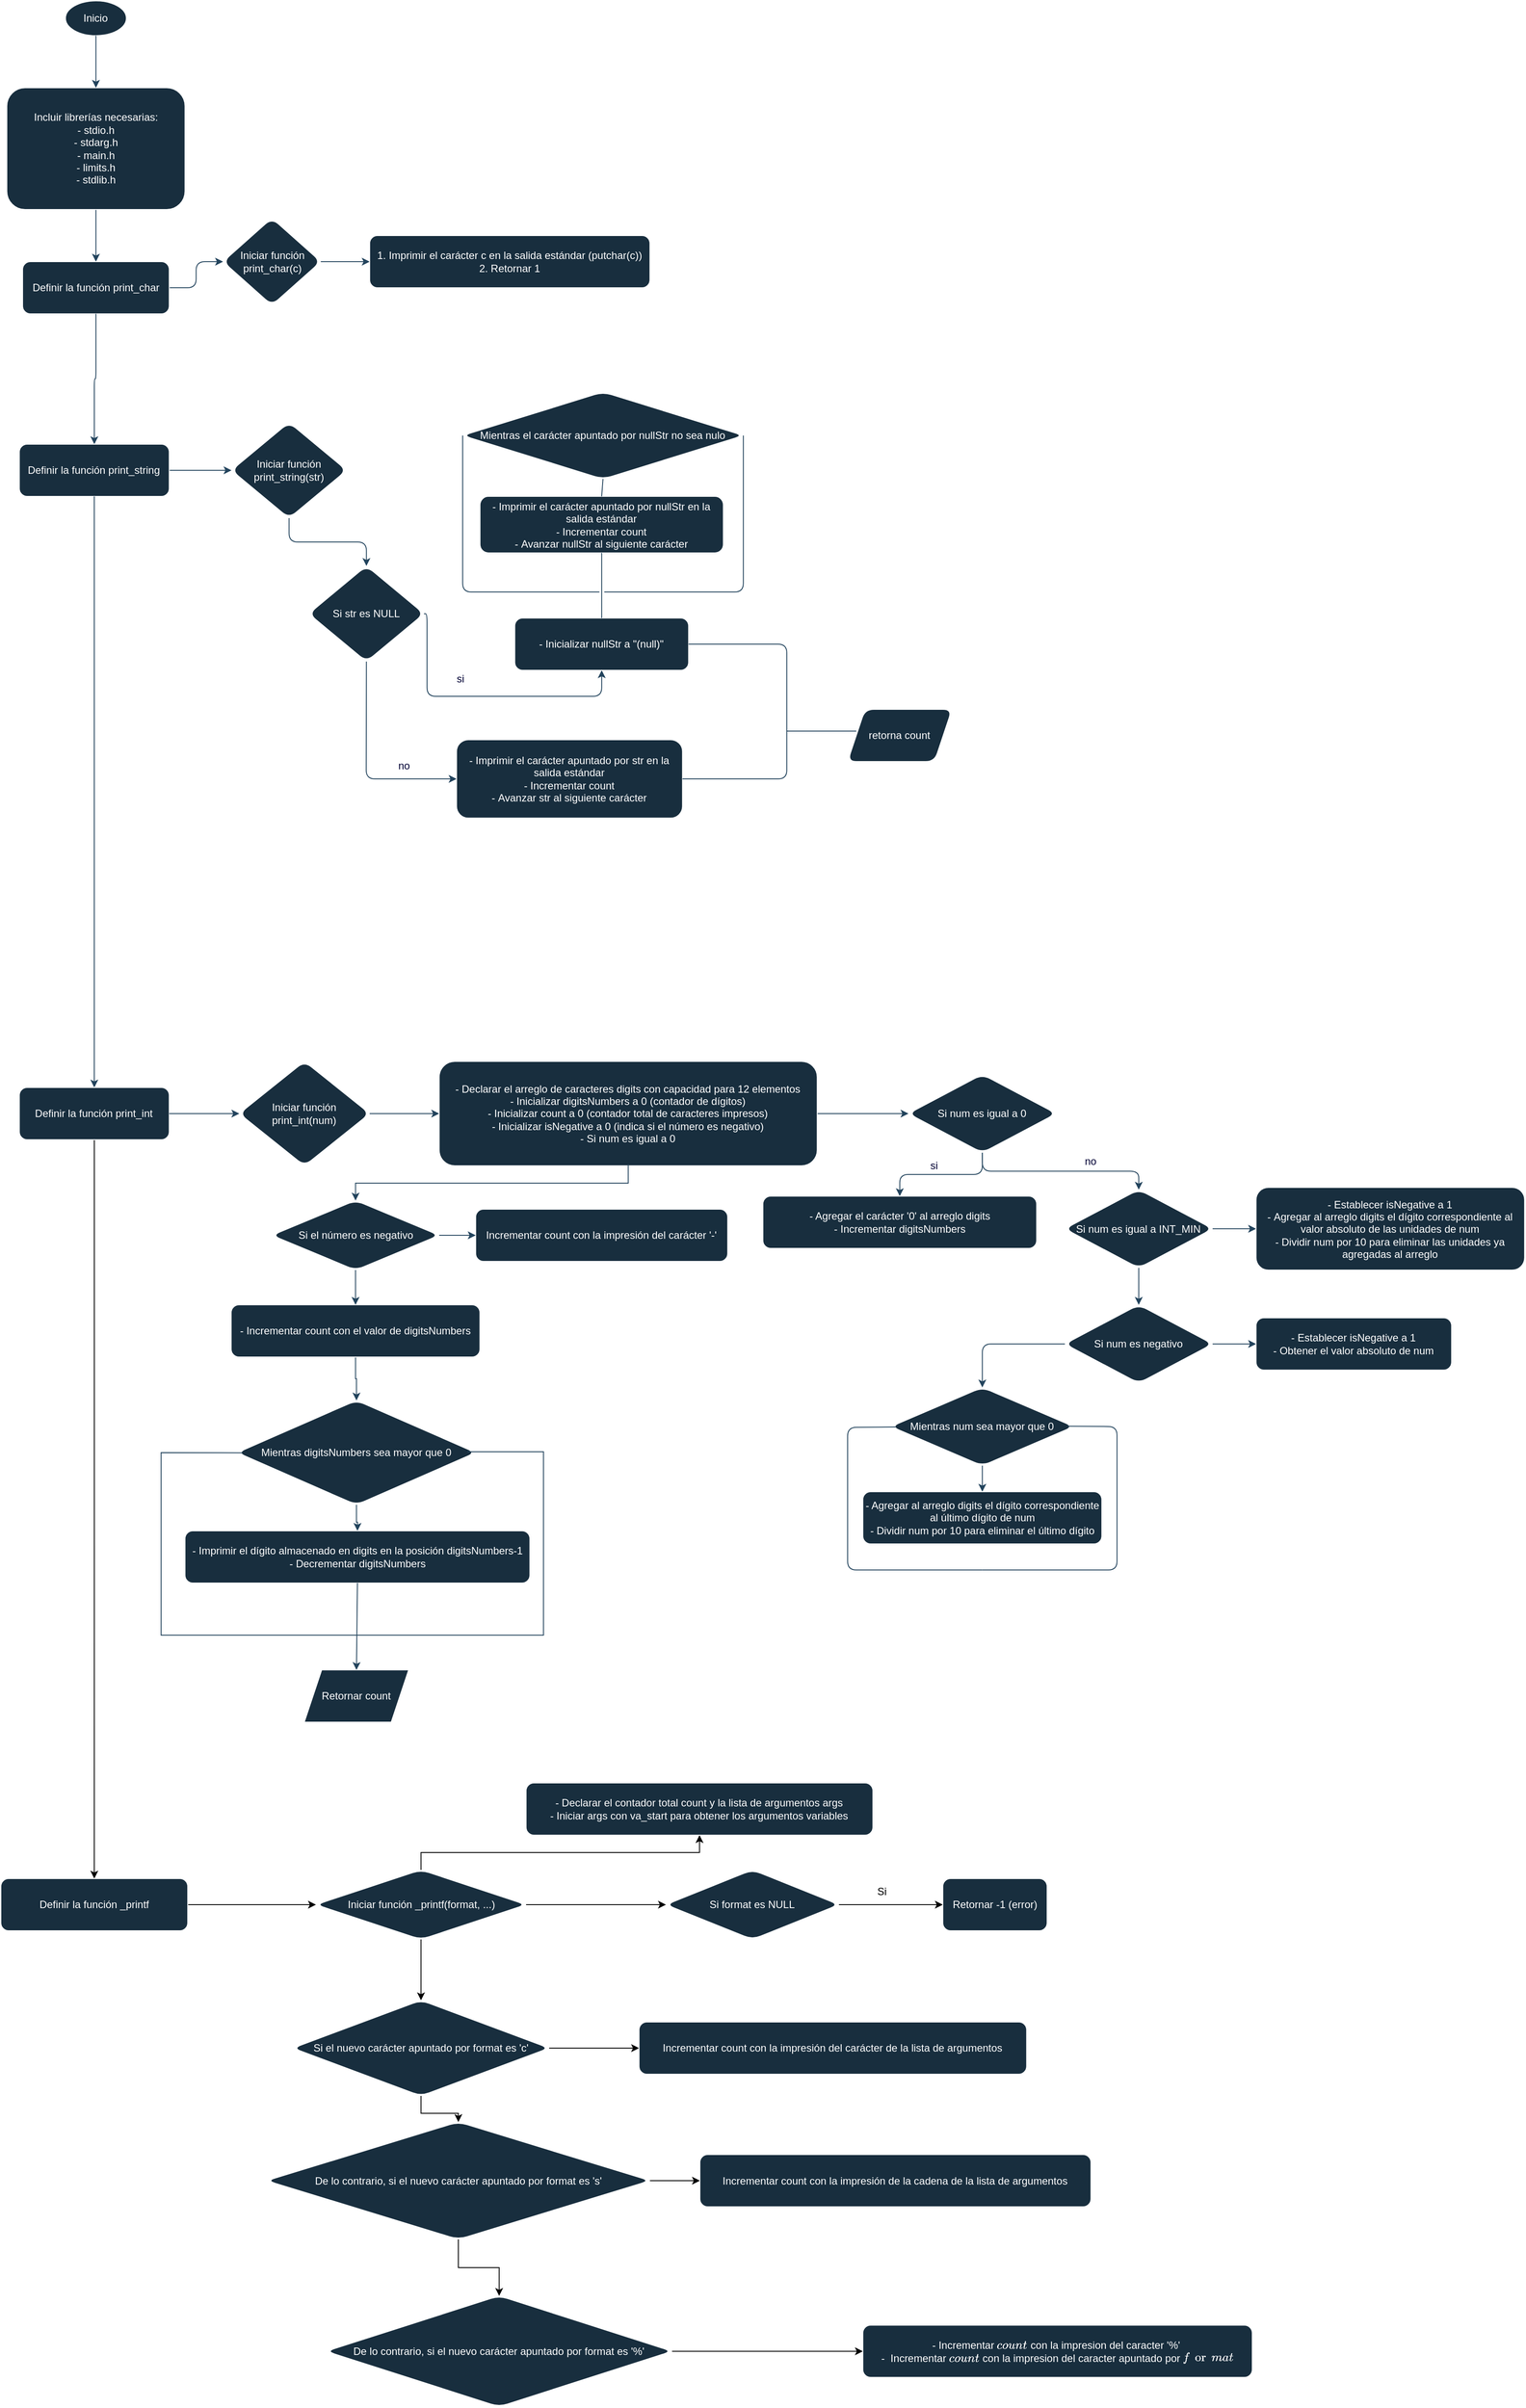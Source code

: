 <mxfile version="21.6.6" type="github">
  <diagram id="C5RBs43oDa-KdzZeNtuy" name="Page-1">
    <mxGraphModel dx="1153" dy="438" grid="1" gridSize="10" guides="1" tooltips="1" connect="1" arrows="1" fold="1" page="1" pageScale="1" pageWidth="827" pageHeight="1169" math="0" shadow="0">
      <root>
        <mxCell id="WIyWlLk6GJQsqaUBKTNV-0" />
        <mxCell id="WIyWlLk6GJQsqaUBKTNV-1" parent="WIyWlLk6GJQsqaUBKTNV-0" />
        <mxCell id="WumvJ4lYRt79ldeFu9Rn-1" value="Inicio" style="ellipse;whiteSpace=wrap;html=1;labelBackgroundColor=none;fillColor=#182E3E;strokeColor=#FFFFFF;fontColor=#FFFFFF;rounded=1;" parent="WIyWlLk6GJQsqaUBKTNV-1" vertex="1">
          <mxGeometry x="524.38" y="320" width="70" height="40" as="geometry" />
        </mxCell>
        <mxCell id="WumvJ4lYRt79ldeFu9Rn-15" value="" style="edgeStyle=orthogonalEdgeStyle;rounded=1;orthogonalLoop=1;jettySize=auto;html=1;labelBackgroundColor=none;strokeColor=#23445D;fontColor=default;" parent="WIyWlLk6GJQsqaUBKTNV-1" source="WumvJ4lYRt79ldeFu9Rn-2" target="WumvJ4lYRt79ldeFu9Rn-13" edge="1">
          <mxGeometry relative="1" as="geometry" />
        </mxCell>
        <mxCell id="WumvJ4lYRt79ldeFu9Rn-2" value="Incluir librerías necesarias:&lt;br&gt;- stdio.h&lt;br&gt;-&amp;nbsp;stdarg.h&lt;br&gt;-&amp;nbsp;main.h&lt;br&gt;-&amp;nbsp;limits.h&lt;br&gt;-&amp;nbsp;stdlib.h" style="rounded=1;whiteSpace=wrap;html=1;labelBackgroundColor=none;fillColor=#182E3E;strokeColor=#FFFFFF;fontColor=#FFFFFF;" parent="WIyWlLk6GJQsqaUBKTNV-1" vertex="1">
          <mxGeometry x="456.88" y="420" width="205" height="140" as="geometry" />
        </mxCell>
        <mxCell id="WumvJ4lYRt79ldeFu9Rn-3" value="" style="endArrow=classic;html=1;rounded=1;exitX=0.5;exitY=1;exitDx=0;exitDy=0;entryX=0.5;entryY=0;entryDx=0;entryDy=0;labelBackgroundColor=none;strokeColor=#23445D;fontColor=default;" parent="WIyWlLk6GJQsqaUBKTNV-1" source="WumvJ4lYRt79ldeFu9Rn-1" target="WumvJ4lYRt79ldeFu9Rn-2" edge="1">
          <mxGeometry width="50" height="50" relative="1" as="geometry">
            <mxPoint x="684.38" y="420" as="sourcePoint" />
            <mxPoint x="654.38" y="460" as="targetPoint" />
            <Array as="points" />
          </mxGeometry>
        </mxCell>
        <mxCell id="WumvJ4lYRt79ldeFu9Rn-17" value="" style="edgeStyle=orthogonalEdgeStyle;rounded=1;orthogonalLoop=1;jettySize=auto;html=1;labelBackgroundColor=none;strokeColor=#23445D;fontColor=default;" parent="WIyWlLk6GJQsqaUBKTNV-1" source="WumvJ4lYRt79ldeFu9Rn-13" target="WumvJ4lYRt79ldeFu9Rn-16" edge="1">
          <mxGeometry relative="1" as="geometry" />
        </mxCell>
        <mxCell id="WumvJ4lYRt79ldeFu9Rn-13" value="Definir la función print_char" style="whiteSpace=wrap;html=1;labelBackgroundColor=none;fillColor=#182E3E;strokeColor=#FFFFFF;fontColor=#FFFFFF;rounded=1;" parent="WIyWlLk6GJQsqaUBKTNV-1" vertex="1">
          <mxGeometry x="475" y="620" width="168.75" height="60" as="geometry" />
        </mxCell>
        <mxCell id="WumvJ4lYRt79ldeFu9Rn-20" value="" style="edgeStyle=orthogonalEdgeStyle;rounded=1;orthogonalLoop=1;jettySize=auto;html=1;labelBackgroundColor=none;strokeColor=#23445D;fontColor=default;" parent="WIyWlLk6GJQsqaUBKTNV-1" source="WumvJ4lYRt79ldeFu9Rn-16" target="WumvJ4lYRt79ldeFu9Rn-19" edge="1">
          <mxGeometry relative="1" as="geometry" />
        </mxCell>
        <mxCell id="WumvJ4lYRt79ldeFu9Rn-16" value="Iniciar función print_char(c)" style="rhombus;whiteSpace=wrap;html=1;labelBackgroundColor=none;fillColor=#182E3E;strokeColor=#FFFFFF;fontColor=#FFFFFF;rounded=1;" parent="WIyWlLk6GJQsqaUBKTNV-1" vertex="1">
          <mxGeometry x="705.63" y="570" width="112.5" height="100" as="geometry" />
        </mxCell>
        <mxCell id="WumvJ4lYRt79ldeFu9Rn-22" value="" style="edgeStyle=orthogonalEdgeStyle;rounded=1;orthogonalLoop=1;jettySize=auto;html=1;exitX=0.5;exitY=1;exitDx=0;exitDy=0;labelBackgroundColor=none;strokeColor=#23445D;fontColor=default;" parent="WIyWlLk6GJQsqaUBKTNV-1" source="WumvJ4lYRt79ldeFu9Rn-13" target="WumvJ4lYRt79ldeFu9Rn-21" edge="1">
          <mxGeometry relative="1" as="geometry" />
        </mxCell>
        <mxCell id="WumvJ4lYRt79ldeFu9Rn-19" value="1. Imprimir el carácter c en la salida estándar (putchar(c))&lt;br&gt;2. Retornar 1" style="whiteSpace=wrap;html=1;labelBackgroundColor=none;fillColor=#182E3E;strokeColor=#FFFFFF;fontColor=#FFFFFF;rounded=1;" parent="WIyWlLk6GJQsqaUBKTNV-1" vertex="1">
          <mxGeometry x="874.38" y="590" width="322.5" height="60" as="geometry" />
        </mxCell>
        <mxCell id="WumvJ4lYRt79ldeFu9Rn-24" value="" style="edgeStyle=orthogonalEdgeStyle;rounded=1;orthogonalLoop=1;jettySize=auto;html=1;labelBackgroundColor=none;strokeColor=#23445D;fontColor=default;" parent="WIyWlLk6GJQsqaUBKTNV-1" source="WumvJ4lYRt79ldeFu9Rn-21" target="WumvJ4lYRt79ldeFu9Rn-23" edge="1">
          <mxGeometry relative="1" as="geometry" />
        </mxCell>
        <mxCell id="WumvJ4lYRt79ldeFu9Rn-21" value="Definir la función print_string" style="whiteSpace=wrap;html=1;labelBackgroundColor=none;fillColor=#182E3E;strokeColor=#FFFFFF;fontColor=#FFFFFF;rounded=1;" parent="WIyWlLk6GJQsqaUBKTNV-1" vertex="1">
          <mxGeometry x="471.26" y="830" width="172.49" height="60" as="geometry" />
        </mxCell>
        <mxCell id="WumvJ4lYRt79ldeFu9Rn-26" value="" style="edgeStyle=orthogonalEdgeStyle;rounded=1;orthogonalLoop=1;jettySize=auto;html=1;entryX=0.5;entryY=0;entryDx=0;entryDy=0;exitX=0.5;exitY=1;exitDx=0;exitDy=0;labelBackgroundColor=none;strokeColor=#23445D;fontColor=default;" parent="WIyWlLk6GJQsqaUBKTNV-1" source="WumvJ4lYRt79ldeFu9Rn-21" target="WumvJ4lYRt79ldeFu9Rn-52" edge="1">
          <mxGeometry relative="1" as="geometry">
            <mxPoint x="557.505" y="1230" as="targetPoint" />
          </mxGeometry>
        </mxCell>
        <mxCell id="WumvJ4lYRt79ldeFu9Rn-28" value="" style="edgeStyle=orthogonalEdgeStyle;rounded=1;orthogonalLoop=1;jettySize=auto;html=1;labelBackgroundColor=none;strokeColor=#23445D;fontColor=default;" parent="WIyWlLk6GJQsqaUBKTNV-1" source="WumvJ4lYRt79ldeFu9Rn-23" target="WumvJ4lYRt79ldeFu9Rn-27" edge="1">
          <mxGeometry relative="1" as="geometry" />
        </mxCell>
        <mxCell id="WumvJ4lYRt79ldeFu9Rn-23" value="Iniciar función print_string(str)" style="rhombus;whiteSpace=wrap;html=1;labelBackgroundColor=none;fillColor=#182E3E;strokeColor=#FFFFFF;fontColor=#FFFFFF;rounded=1;" parent="WIyWlLk6GJQsqaUBKTNV-1" vertex="1">
          <mxGeometry x="715.38" y="805" width="132.51" height="110" as="geometry" />
        </mxCell>
        <mxCell id="WumvJ4lYRt79ldeFu9Rn-30" value="" style="edgeStyle=orthogonalEdgeStyle;rounded=1;orthogonalLoop=1;jettySize=auto;html=1;labelBackgroundColor=none;strokeColor=#23445D;fontColor=default;" parent="WIyWlLk6GJQsqaUBKTNV-1" source="WumvJ4lYRt79ldeFu9Rn-27" target="WumvJ4lYRt79ldeFu9Rn-29" edge="1">
          <mxGeometry relative="1" as="geometry">
            <Array as="points">
              <mxPoint x="940.38" y="1120" />
              <mxPoint x="1141.38" y="1120" />
            </Array>
          </mxGeometry>
        </mxCell>
        <mxCell id="WumvJ4lYRt79ldeFu9Rn-27" value="Si str es NULL" style="rhombus;whiteSpace=wrap;html=1;labelBackgroundColor=none;fillColor=#182E3E;strokeColor=#FFFFFF;fontColor=#FFFFFF;rounded=1;" parent="WIyWlLk6GJQsqaUBKTNV-1" vertex="1">
          <mxGeometry x="804.38" y="970" width="132.51" height="110" as="geometry" />
        </mxCell>
        <mxCell id="WumvJ4lYRt79ldeFu9Rn-29" value="- Inicializar nullStr a &quot;(null)&quot;&lt;br&gt;" style="whiteSpace=wrap;html=1;labelBackgroundColor=none;fillColor=#182E3E;strokeColor=#FFFFFF;fontColor=#FFFFFF;rounded=1;" parent="WIyWlLk6GJQsqaUBKTNV-1" vertex="1">
          <mxGeometry x="1041.37" y="1030" width="200.01" height="60" as="geometry" />
        </mxCell>
        <mxCell id="WumvJ4lYRt79ldeFu9Rn-32" value="&lt;font color=&quot;#000033&quot;&gt;si&lt;/font&gt;" style="text;html=1;strokeColor=none;fillColor=none;align=center;verticalAlign=middle;whiteSpace=wrap;rounded=1;labelBackgroundColor=none;fontColor=#FFFFFF;" parent="WIyWlLk6GJQsqaUBKTNV-1" vertex="1">
          <mxGeometry x="944.38" y="1090" width="70" height="20" as="geometry" />
        </mxCell>
        <mxCell id="WumvJ4lYRt79ldeFu9Rn-34" value="Mientras el carácter apuntado por nullStr no sea nulo" style="rhombus;whiteSpace=wrap;html=1;labelBackgroundColor=none;fillColor=#182E3E;strokeColor=#FFFFFF;fontColor=#FFFFFF;rounded=1;" parent="WIyWlLk6GJQsqaUBKTNV-1" vertex="1">
          <mxGeometry x="981.38" y="770" width="323" height="100" as="geometry" />
        </mxCell>
        <mxCell id="WumvJ4lYRt79ldeFu9Rn-35" value="-&amp;nbsp;Imprimir el carácter apuntado por nullStr en la salida estándar&lt;br&gt;-&amp;nbsp;Incrementar count&lt;br&gt;-&amp;nbsp;Avanzar nullStr al siguiente carácter" style="rounded=1;whiteSpace=wrap;html=1;labelBackgroundColor=none;fillColor=#182E3E;strokeColor=#FFFFFF;fontColor=#FFFFFF;" parent="WIyWlLk6GJQsqaUBKTNV-1" vertex="1">
          <mxGeometry x="1001.37" y="890" width="280" height="65" as="geometry" />
        </mxCell>
        <mxCell id="WumvJ4lYRt79ldeFu9Rn-36" value="" style="endArrow=none;html=1;rounded=1;entryX=0;entryY=0.5;entryDx=0;entryDy=0;labelBackgroundColor=none;strokeColor=#23445D;fontColor=default;" parent="WIyWlLk6GJQsqaUBKTNV-1" target="WumvJ4lYRt79ldeFu9Rn-34" edge="1">
          <mxGeometry width="50" height="50" relative="1" as="geometry">
            <mxPoint x="1074.38" y="1000" as="sourcePoint" />
            <mxPoint x="1004.38" y="900" as="targetPoint" />
            <Array as="points">
              <mxPoint x="1143.38" y="1000" />
              <mxPoint x="981.38" y="1000" />
              <mxPoint x="981.38" y="900" />
            </Array>
          </mxGeometry>
        </mxCell>
        <mxCell id="WumvJ4lYRt79ldeFu9Rn-38" value="" style="endArrow=none;html=1;rounded=1;entryX=0.5;entryY=1;entryDx=0;entryDy=0;exitX=0.5;exitY=0;exitDx=0;exitDy=0;labelBackgroundColor=none;strokeColor=#23445D;fontColor=default;" parent="WIyWlLk6GJQsqaUBKTNV-1" source="WumvJ4lYRt79ldeFu9Rn-35" target="WumvJ4lYRt79ldeFu9Rn-34" edge="1">
          <mxGeometry width="50" height="50" relative="1" as="geometry">
            <mxPoint x="1034.38" y="990" as="sourcePoint" />
            <mxPoint x="1084.38" y="940" as="targetPoint" />
          </mxGeometry>
        </mxCell>
        <mxCell id="WumvJ4lYRt79ldeFu9Rn-39" value="" style="endArrow=none;html=1;rounded=1;entryX=0.5;entryY=1;entryDx=0;entryDy=0;exitX=0.5;exitY=0;exitDx=0;exitDy=0;labelBackgroundColor=none;strokeColor=#23445D;fontColor=default;" parent="WIyWlLk6GJQsqaUBKTNV-1" source="WumvJ4lYRt79ldeFu9Rn-29" target="WumvJ4lYRt79ldeFu9Rn-35" edge="1">
          <mxGeometry width="50" height="50" relative="1" as="geometry">
            <mxPoint x="854.38" y="1060" as="sourcePoint" />
            <mxPoint x="904.38" y="1010" as="targetPoint" />
          </mxGeometry>
        </mxCell>
        <mxCell id="WumvJ4lYRt79ldeFu9Rn-40" value="" style="endArrow=none;html=1;rounded=1;exitX=1;exitY=0.5;exitDx=0;exitDy=0;labelBackgroundColor=none;strokeColor=#23445D;fontColor=default;" parent="WIyWlLk6GJQsqaUBKTNV-1" source="WumvJ4lYRt79ldeFu9Rn-34" edge="1">
          <mxGeometry width="50" height="50" relative="1" as="geometry">
            <mxPoint x="1294.38" y="820" as="sourcePoint" />
            <mxPoint x="1144.38" y="1000" as="targetPoint" />
            <Array as="points">
              <mxPoint x="1304.38" y="1000" />
            </Array>
          </mxGeometry>
        </mxCell>
        <mxCell id="WumvJ4lYRt79ldeFu9Rn-42" value="" style="endArrow=classic;html=1;rounded=1;exitX=0.5;exitY=1;exitDx=0;exitDy=0;entryX=0;entryY=0.5;entryDx=0;entryDy=0;labelBackgroundColor=none;strokeColor=#23445D;fontColor=default;" parent="WIyWlLk6GJQsqaUBKTNV-1" source="WumvJ4lYRt79ldeFu9Rn-27" target="WumvJ4lYRt79ldeFu9Rn-43" edge="1">
          <mxGeometry width="50" height="50" relative="1" as="geometry">
            <mxPoint x="940.38" y="1280" as="sourcePoint" />
            <mxPoint x="1044.38" y="1290" as="targetPoint" />
            <Array as="points">
              <mxPoint x="870.38" y="1215" />
            </Array>
          </mxGeometry>
        </mxCell>
        <mxCell id="WumvJ4lYRt79ldeFu9Rn-43" value="-&amp;nbsp;Imprimir el carácter apuntado por str en la salida estándar&lt;br&gt;-&amp;nbsp;Incrementar count&lt;br&gt;-&amp;nbsp;Avanzar str al siguiente carácter" style="rounded=1;whiteSpace=wrap;html=1;labelBackgroundColor=none;fillColor=#182E3E;strokeColor=#FFFFFF;fontColor=#FFFFFF;" parent="WIyWlLk6GJQsqaUBKTNV-1" vertex="1">
          <mxGeometry x="974.38" y="1170" width="260" height="90" as="geometry" />
        </mxCell>
        <mxCell id="WumvJ4lYRt79ldeFu9Rn-44" value="&lt;font color=&quot;#000033&quot;&gt;no&lt;/font&gt;" style="text;html=1;strokeColor=none;fillColor=none;align=center;verticalAlign=middle;whiteSpace=wrap;rounded=1;labelBackgroundColor=none;fontColor=#FFFFFF;" parent="WIyWlLk6GJQsqaUBKTNV-1" vertex="1">
          <mxGeometry x="884.38" y="1190" width="60" height="20" as="geometry" />
        </mxCell>
        <mxCell id="WumvJ4lYRt79ldeFu9Rn-46" value="" style="endArrow=none;html=1;rounded=1;exitX=1;exitY=0.5;exitDx=0;exitDy=0;entryX=1;entryY=0.5;entryDx=0;entryDy=0;labelBackgroundColor=none;strokeColor=#23445D;fontColor=default;" parent="WIyWlLk6GJQsqaUBKTNV-1" source="WumvJ4lYRt79ldeFu9Rn-43" target="WumvJ4lYRt79ldeFu9Rn-29" edge="1">
          <mxGeometry width="50" height="50" relative="1" as="geometry">
            <mxPoint x="1034.38" y="1200" as="sourcePoint" />
            <mxPoint x="1354.38" y="1060" as="targetPoint" />
            <Array as="points">
              <mxPoint x="1354.38" y="1215" />
              <mxPoint x="1354.38" y="1060" />
            </Array>
          </mxGeometry>
        </mxCell>
        <mxCell id="WumvJ4lYRt79ldeFu9Rn-47" value="" style="endArrow=none;html=1;rounded=1;labelBackgroundColor=none;strokeColor=#23445D;fontColor=default;" parent="WIyWlLk6GJQsqaUBKTNV-1" edge="1">
          <mxGeometry width="50" height="50" relative="1" as="geometry">
            <mxPoint x="1434.38" y="1160" as="sourcePoint" />
            <mxPoint x="1354.38" y="1160" as="targetPoint" />
          </mxGeometry>
        </mxCell>
        <mxCell id="WumvJ4lYRt79ldeFu9Rn-48" value="retorna count" style="shape=parallelogram;perimeter=parallelogramPerimeter;whiteSpace=wrap;html=1;fixedSize=1;labelBackgroundColor=none;fillColor=#182E3E;strokeColor=#FFFFFF;fontColor=#FFFFFF;rounded=1;" parent="WIyWlLk6GJQsqaUBKTNV-1" vertex="1">
          <mxGeometry x="1424.38" y="1135" width="120" height="60" as="geometry" />
        </mxCell>
        <mxCell id="k4tp6VtG_gmkp5LK19nQ-2" value="" style="edgeStyle=orthogonalEdgeStyle;rounded=0;orthogonalLoop=1;jettySize=auto;html=1;" edge="1" parent="WIyWlLk6GJQsqaUBKTNV-1" source="WumvJ4lYRt79ldeFu9Rn-52" target="k4tp6VtG_gmkp5LK19nQ-1">
          <mxGeometry relative="1" as="geometry" />
        </mxCell>
        <mxCell id="WumvJ4lYRt79ldeFu9Rn-52" value="Definir la función print_int" style="whiteSpace=wrap;html=1;labelBackgroundColor=none;fillColor=#182E3E;strokeColor=#FFFFFF;fontColor=#FFFFFF;rounded=1;" parent="WIyWlLk6GJQsqaUBKTNV-1" vertex="1">
          <mxGeometry x="471.26" y="1570" width="172.49" height="60" as="geometry" />
        </mxCell>
        <mxCell id="WumvJ4lYRt79ldeFu9Rn-56" value="" style="edgeStyle=orthogonalEdgeStyle;rounded=1;orthogonalLoop=1;jettySize=auto;html=1;labelBackgroundColor=none;strokeColor=#23445D;fontColor=default;" parent="WIyWlLk6GJQsqaUBKTNV-1" source="WumvJ4lYRt79ldeFu9Rn-53" target="WumvJ4lYRt79ldeFu9Rn-55" edge="1">
          <mxGeometry relative="1" as="geometry" />
        </mxCell>
        <mxCell id="WumvJ4lYRt79ldeFu9Rn-53" value="Iniciar función print_int(num)" style="rhombus;whiteSpace=wrap;html=1;labelBackgroundColor=none;fillColor=#182E3E;strokeColor=#FFFFFF;fontColor=#FFFFFF;rounded=1;" parent="WIyWlLk6GJQsqaUBKTNV-1" vertex="1">
          <mxGeometry x="724.38" y="1540" width="150" height="120" as="geometry" />
        </mxCell>
        <mxCell id="WumvJ4lYRt79ldeFu9Rn-54" value="" style="endArrow=classic;html=1;rounded=1;entryX=0;entryY=0.5;entryDx=0;entryDy=0;exitX=1;exitY=0.5;exitDx=0;exitDy=0;labelBackgroundColor=none;strokeColor=#23445D;fontColor=default;" parent="WIyWlLk6GJQsqaUBKTNV-1" source="WumvJ4lYRt79ldeFu9Rn-52" target="WumvJ4lYRt79ldeFu9Rn-53" edge="1">
          <mxGeometry width="50" height="50" relative="1" as="geometry">
            <mxPoint x="665.38" y="1620" as="sourcePoint" />
            <mxPoint x="715.38" y="1570" as="targetPoint" />
          </mxGeometry>
        </mxCell>
        <mxCell id="WumvJ4lYRt79ldeFu9Rn-58" value="" style="edgeStyle=orthogonalEdgeStyle;rounded=1;orthogonalLoop=1;jettySize=auto;html=1;strokeColor=#23445D;labelBackgroundColor=none;fontColor=default;" parent="WIyWlLk6GJQsqaUBKTNV-1" source="WumvJ4lYRt79ldeFu9Rn-55" target="WumvJ4lYRt79ldeFu9Rn-57" edge="1">
          <mxGeometry relative="1" as="geometry" />
        </mxCell>
        <mxCell id="WumvJ4lYRt79ldeFu9Rn-55" value="- Declarar el arreglo de caracteres digits con capacidad para 12 elementos&lt;br&gt;- Inicializar digitsNumbers a 0 (contador de dígitos)&lt;br&gt;- Inicializar count a 0 (contador total de caracteres impresos)&lt;br&gt;- Inicializar isNegative a 0 (indica si el número es negativo)&lt;br&gt;- Si num es igual a 0" style="whiteSpace=wrap;html=1;labelBackgroundColor=none;fillColor=#182E3E;strokeColor=#FFFFFF;fontColor=#FFFFFF;rounded=1;" parent="WIyWlLk6GJQsqaUBKTNV-1" vertex="1">
          <mxGeometry x="954.38" y="1540" width="435" height="120" as="geometry" />
        </mxCell>
        <mxCell id="WumvJ4lYRt79ldeFu9Rn-60" value="" style="edgeStyle=orthogonalEdgeStyle;rounded=1;orthogonalLoop=1;jettySize=auto;html=1;strokeColor=#23445D;labelBackgroundColor=none;fontColor=default;" parent="WIyWlLk6GJQsqaUBKTNV-1" source="WumvJ4lYRt79ldeFu9Rn-57" target="WumvJ4lYRt79ldeFu9Rn-59" edge="1">
          <mxGeometry relative="1" as="geometry" />
        </mxCell>
        <mxCell id="WumvJ4lYRt79ldeFu9Rn-65" value="" style="edgeStyle=orthogonalEdgeStyle;rounded=1;orthogonalLoop=1;jettySize=auto;html=1;strokeColor=#23445D;exitX=0.5;exitY=1;exitDx=0;exitDy=0;labelBackgroundColor=none;fontColor=default;" parent="WIyWlLk6GJQsqaUBKTNV-1" source="WumvJ4lYRt79ldeFu9Rn-57" target="WumvJ4lYRt79ldeFu9Rn-64" edge="1">
          <mxGeometry relative="1" as="geometry" />
        </mxCell>
        <mxCell id="WumvJ4lYRt79ldeFu9Rn-96" value="" style="edgeStyle=orthogonalEdgeStyle;rounded=0;orthogonalLoop=1;jettySize=auto;html=1;exitX=0.5;exitY=0.988;exitDx=0;exitDy=0;exitPerimeter=0;labelBackgroundColor=none;strokeColor=#23445D;fontColor=default;" parent="WIyWlLk6GJQsqaUBKTNV-1" source="WumvJ4lYRt79ldeFu9Rn-55" target="WumvJ4lYRt79ldeFu9Rn-95" edge="1">
          <mxGeometry relative="1" as="geometry" />
        </mxCell>
        <mxCell id="WumvJ4lYRt79ldeFu9Rn-57" value="Si num es igual a 0" style="rhombus;whiteSpace=wrap;html=1;fillColor=#182E3E;strokeColor=#FFFFFF;fontColor=#FFFFFF;labelBackgroundColor=none;rounded=1;" parent="WIyWlLk6GJQsqaUBKTNV-1" vertex="1">
          <mxGeometry x="1494.38" y="1555" width="170" height="90" as="geometry" />
        </mxCell>
        <mxCell id="WumvJ4lYRt79ldeFu9Rn-59" value="- Agregar el carácter &#39;0&#39; al arreglo digits&lt;br&gt;- Incrementar digitsNumbers" style="whiteSpace=wrap;html=1;fillColor=#182E3E;strokeColor=#FFFFFF;fontColor=#FFFFFF;labelBackgroundColor=none;rounded=1;" parent="WIyWlLk6GJQsqaUBKTNV-1" vertex="1">
          <mxGeometry x="1326.88" y="1695" width="315" height="60" as="geometry" />
        </mxCell>
        <mxCell id="WumvJ4lYRt79ldeFu9Rn-61" value="&lt;font color=&quot;#000033&quot;&gt;si&lt;/font&gt;" style="text;html=1;strokeColor=none;fillColor=none;align=center;verticalAlign=middle;whiteSpace=wrap;rounded=1;fontColor=#FFFFFF;labelBackgroundColor=none;" parent="WIyWlLk6GJQsqaUBKTNV-1" vertex="1">
          <mxGeometry x="1494.38" y="1645" width="60" height="30" as="geometry" />
        </mxCell>
        <mxCell id="WumvJ4lYRt79ldeFu9Rn-68" value="" style="edgeStyle=orthogonalEdgeStyle;rounded=1;orthogonalLoop=1;jettySize=auto;html=1;strokeColor=#23445D;labelBackgroundColor=none;fontColor=default;" parent="WIyWlLk6GJQsqaUBKTNV-1" source="WumvJ4lYRt79ldeFu9Rn-64" target="WumvJ4lYRt79ldeFu9Rn-67" edge="1">
          <mxGeometry relative="1" as="geometry" />
        </mxCell>
        <mxCell id="WumvJ4lYRt79ldeFu9Rn-72" value="" style="edgeStyle=orthogonalEdgeStyle;rounded=1;orthogonalLoop=1;jettySize=auto;html=1;strokeColor=#23445D;labelBackgroundColor=none;fontColor=default;" parent="WIyWlLk6GJQsqaUBKTNV-1" source="WumvJ4lYRt79ldeFu9Rn-64" target="WumvJ4lYRt79ldeFu9Rn-71" edge="1">
          <mxGeometry relative="1" as="geometry" />
        </mxCell>
        <mxCell id="WumvJ4lYRt79ldeFu9Rn-64" value="Si num es igual a INT_MIN" style="rhombus;whiteSpace=wrap;html=1;fillColor=#182E3E;strokeColor=#FFFFFF;fontColor=#FFFFFF;labelBackgroundColor=none;rounded=1;" parent="WIyWlLk6GJQsqaUBKTNV-1" vertex="1">
          <mxGeometry x="1674.38" y="1687.5" width="170" height="90" as="geometry" />
        </mxCell>
        <mxCell id="WumvJ4lYRt79ldeFu9Rn-66" value="&lt;font color=&quot;#000033&quot;&gt;no&lt;/font&gt;" style="text;html=1;strokeColor=none;fillColor=none;align=center;verticalAlign=middle;whiteSpace=wrap;rounded=1;fontColor=#FFFFFF;labelBackgroundColor=none;" parent="WIyWlLk6GJQsqaUBKTNV-1" vertex="1">
          <mxGeometry x="1674.38" y="1640" width="60" height="30" as="geometry" />
        </mxCell>
        <mxCell id="WumvJ4lYRt79ldeFu9Rn-67" value="-&amp;nbsp;Establecer isNegative a 1&lt;br&gt;-&amp;nbsp;Agregar al arreglo digits el dígito correspondiente al valor absoluto de las unidades de num&lt;br&gt;-&amp;nbsp;Dividir num por 10 para eliminar las unidades ya agregadas al arreglo" style="whiteSpace=wrap;html=1;fillColor=#182E3E;strokeColor=#FFFFFF;fontColor=#FFFFFF;labelBackgroundColor=none;rounded=1;" parent="WIyWlLk6GJQsqaUBKTNV-1" vertex="1">
          <mxGeometry x="1894.38" y="1685" width="309" height="95" as="geometry" />
        </mxCell>
        <mxCell id="WumvJ4lYRt79ldeFu9Rn-74" value="" style="edgeStyle=orthogonalEdgeStyle;rounded=1;orthogonalLoop=1;jettySize=auto;html=1;strokeColor=#23445D;labelBackgroundColor=none;fontColor=default;" parent="WIyWlLk6GJQsqaUBKTNV-1" source="WumvJ4lYRt79ldeFu9Rn-71" target="WumvJ4lYRt79ldeFu9Rn-73" edge="1">
          <mxGeometry relative="1" as="geometry" />
        </mxCell>
        <mxCell id="WumvJ4lYRt79ldeFu9Rn-76" value="" style="edgeStyle=orthogonalEdgeStyle;rounded=1;orthogonalLoop=1;jettySize=auto;html=1;strokeColor=#23445D;exitX=0;exitY=0.5;exitDx=0;exitDy=0;labelBackgroundColor=none;fontColor=default;" parent="WIyWlLk6GJQsqaUBKTNV-1" source="WumvJ4lYRt79ldeFu9Rn-71" target="WumvJ4lYRt79ldeFu9Rn-75" edge="1">
          <mxGeometry relative="1" as="geometry" />
        </mxCell>
        <mxCell id="WumvJ4lYRt79ldeFu9Rn-71" value="Si num es negativo" style="rhombus;whiteSpace=wrap;html=1;fillColor=#182E3E;strokeColor=#FFFFFF;fontColor=#FFFFFF;labelBackgroundColor=none;rounded=1;" parent="WIyWlLk6GJQsqaUBKTNV-1" vertex="1">
          <mxGeometry x="1674.38" y="1820" width="170" height="90" as="geometry" />
        </mxCell>
        <mxCell id="WumvJ4lYRt79ldeFu9Rn-73" value="- Establecer isNegative a 1&lt;br&gt;-&amp;nbsp;Obtener el valor absoluto de num" style="whiteSpace=wrap;html=1;fillColor=#182E3E;strokeColor=#FFFFFF;fontColor=#FFFFFF;labelBackgroundColor=none;rounded=1;" parent="WIyWlLk6GJQsqaUBKTNV-1" vertex="1">
          <mxGeometry x="1894.38" y="1835" width="225" height="60" as="geometry" />
        </mxCell>
        <mxCell id="WumvJ4lYRt79ldeFu9Rn-84" value="" style="edgeStyle=orthogonalEdgeStyle;rounded=1;orthogonalLoop=1;jettySize=auto;html=1;strokeColor=#23445D;labelBackgroundColor=none;fontColor=default;" parent="WIyWlLk6GJQsqaUBKTNV-1" source="WumvJ4lYRt79ldeFu9Rn-75" target="WumvJ4lYRt79ldeFu9Rn-83" edge="1">
          <mxGeometry relative="1" as="geometry" />
        </mxCell>
        <mxCell id="WumvJ4lYRt79ldeFu9Rn-75" value="Mientras num sea mayor que 0" style="rhombus;whiteSpace=wrap;html=1;fillColor=#182E3E;strokeColor=#FFFFFF;fontColor=#FFFFFF;labelBackgroundColor=none;rounded=1;" parent="WIyWlLk6GJQsqaUBKTNV-1" vertex="1">
          <mxGeometry x="1474.38" y="1915" width="210" height="90" as="geometry" />
        </mxCell>
        <mxCell id="WumvJ4lYRt79ldeFu9Rn-83" value="- Agregar al arreglo digits el dígito correspondiente al último dígito de num&lt;br&gt;-&amp;nbsp;Dividir num por 10 para eliminar el último dígito" style="whiteSpace=wrap;html=1;fillColor=#182E3E;strokeColor=#FFFFFF;fontColor=#FFFFFF;labelBackgroundColor=none;rounded=1;" parent="WIyWlLk6GJQsqaUBKTNV-1" vertex="1">
          <mxGeometry x="1441.88" y="2035" width="275" height="60" as="geometry" />
        </mxCell>
        <mxCell id="WumvJ4lYRt79ldeFu9Rn-89" value="" style="endArrow=none;html=1;rounded=1;strokeColor=#23445D;entryX=0.963;entryY=0.496;entryDx=0;entryDy=0;entryPerimeter=0;labelBackgroundColor=none;fontColor=default;" parent="WIyWlLk6GJQsqaUBKTNV-1" target="WumvJ4lYRt79ldeFu9Rn-75" edge="1">
          <mxGeometry width="50" height="50" relative="1" as="geometry">
            <mxPoint x="1579.38" y="2125" as="sourcePoint" />
            <mxPoint x="1754.38" y="1965" as="targetPoint" />
            <Array as="points">
              <mxPoint x="1734.38" y="2125" />
              <mxPoint x="1734.38" y="1960" />
            </Array>
          </mxGeometry>
        </mxCell>
        <mxCell id="WumvJ4lYRt79ldeFu9Rn-90" value="" style="endArrow=none;html=1;rounded=1;strokeColor=#23445D;entryX=0.025;entryY=0.506;entryDx=0;entryDy=0;entryPerimeter=0;labelBackgroundColor=none;fontColor=default;" parent="WIyWlLk6GJQsqaUBKTNV-1" target="WumvJ4lYRt79ldeFu9Rn-75" edge="1">
          <mxGeometry width="50" height="50" relative="1" as="geometry">
            <mxPoint x="1579.38" y="2125" as="sourcePoint" />
            <mxPoint x="1474.38" y="1965" as="targetPoint" />
            <Array as="points">
              <mxPoint x="1424.38" y="2125" />
              <mxPoint x="1424.38" y="2045" />
              <mxPoint x="1424.38" y="1961" />
            </Array>
          </mxGeometry>
        </mxCell>
        <mxCell id="WumvJ4lYRt79ldeFu9Rn-95" value="Si el número es negativo" style="rhombus;whiteSpace=wrap;html=1;fillColor=#182E3E;strokeColor=#FFFFFF;fontColor=#FFFFFF;labelBackgroundColor=none;rounded=1;" parent="WIyWlLk6GJQsqaUBKTNV-1" vertex="1">
          <mxGeometry x="761.88" y="1700" width="192.5" height="80" as="geometry" />
        </mxCell>
        <mxCell id="WumvJ4lYRt79ldeFu9Rn-98" value="Incrementar count con la impresión del carácter &#39;-&#39;" style="whiteSpace=wrap;html=1;fillColor=#182E3E;strokeColor=#FFFFFF;fontColor=#FFFFFF;labelBackgroundColor=none;rounded=1;" parent="WIyWlLk6GJQsqaUBKTNV-1" vertex="1">
          <mxGeometry x="996.37" y="1710" width="290" height="60" as="geometry" />
        </mxCell>
        <mxCell id="WumvJ4lYRt79ldeFu9Rn-101" value="" style="endArrow=classic;html=1;rounded=0;exitX=1;exitY=0.5;exitDx=0;exitDy=0;entryX=0;entryY=0.5;entryDx=0;entryDy=0;labelBackgroundColor=none;strokeColor=#23445D;fontColor=default;" parent="WIyWlLk6GJQsqaUBKTNV-1" source="WumvJ4lYRt79ldeFu9Rn-95" target="WumvJ4lYRt79ldeFu9Rn-98" edge="1">
          <mxGeometry width="50" height="50" relative="1" as="geometry">
            <mxPoint x="1094.38" y="1840" as="sourcePoint" />
            <mxPoint x="1144.38" y="1790" as="targetPoint" />
          </mxGeometry>
        </mxCell>
        <mxCell id="WumvJ4lYRt79ldeFu9Rn-105" value="" style="edgeStyle=orthogonalEdgeStyle;rounded=0;orthogonalLoop=1;jettySize=auto;html=1;strokeColor=#23445D;" parent="WIyWlLk6GJQsqaUBKTNV-1" source="WumvJ4lYRt79ldeFu9Rn-102" target="WumvJ4lYRt79ldeFu9Rn-104" edge="1">
          <mxGeometry relative="1" as="geometry" />
        </mxCell>
        <mxCell id="WumvJ4lYRt79ldeFu9Rn-102" value="- Incrementar count con el valor de digitsNumbers&lt;br&gt;" style="rounded=1;whiteSpace=wrap;html=1;labelBackgroundColor=none;fillColor=#182E3E;strokeColor=#FFFFFF;fontColor=#FFFFFF;" parent="WIyWlLk6GJQsqaUBKTNV-1" vertex="1">
          <mxGeometry x="715.01" y="1820" width="286.25" height="60" as="geometry" />
        </mxCell>
        <mxCell id="WumvJ4lYRt79ldeFu9Rn-103" value="" style="endArrow=classic;html=1;rounded=0;exitX=0.5;exitY=1;exitDx=0;exitDy=0;entryX=0.5;entryY=0;entryDx=0;entryDy=0;labelBackgroundColor=none;strokeColor=#23445D;fontColor=default;" parent="WIyWlLk6GJQsqaUBKTNV-1" source="WumvJ4lYRt79ldeFu9Rn-95" target="WumvJ4lYRt79ldeFu9Rn-102" edge="1">
          <mxGeometry width="50" height="50" relative="1" as="geometry">
            <mxPoint x="1094.38" y="1840" as="sourcePoint" />
            <mxPoint x="1144.38" y="1790" as="targetPoint" />
          </mxGeometry>
        </mxCell>
        <mxCell id="WumvJ4lYRt79ldeFu9Rn-107" value="" style="edgeStyle=orthogonalEdgeStyle;rounded=0;orthogonalLoop=1;jettySize=auto;html=1;strokeColor=#23445D;" parent="WIyWlLk6GJQsqaUBKTNV-1" source="WumvJ4lYRt79ldeFu9Rn-104" target="WumvJ4lYRt79ldeFu9Rn-106" edge="1">
          <mxGeometry relative="1" as="geometry" />
        </mxCell>
        <mxCell id="WumvJ4lYRt79ldeFu9Rn-104" value="Mientras digitsNumbers sea mayor que 0" style="rhombus;whiteSpace=wrap;html=1;fillColor=#182E3E;strokeColor=#FFFFFF;fontColor=#FFFFFF;rounded=1;labelBackgroundColor=none;" parent="WIyWlLk6GJQsqaUBKTNV-1" vertex="1">
          <mxGeometry x="722" y="1930" width="274.37" height="120" as="geometry" />
        </mxCell>
        <mxCell id="WumvJ4lYRt79ldeFu9Rn-106" value="- Imprimir el dígito almacenado en digits en la posición digitsNumbers-1&lt;br&gt;- Decrementar digitsNumbers" style="whiteSpace=wrap;html=1;fillColor=#182E3E;strokeColor=#FFFFFF;fontColor=#FFFFFF;rounded=1;labelBackgroundColor=none;" parent="WIyWlLk6GJQsqaUBKTNV-1" vertex="1">
          <mxGeometry x="661.88" y="2080" width="396.87" height="60" as="geometry" />
        </mxCell>
        <mxCell id="WumvJ4lYRt79ldeFu9Rn-108" value="Retornar count" style="shape=parallelogram;perimeter=parallelogramPerimeter;whiteSpace=wrap;html=1;fixedSize=1;strokeColor=#FFFFFF;fontColor=#FFFFFF;fillColor=#182E3E;" parent="WIyWlLk6GJQsqaUBKTNV-1" vertex="1">
          <mxGeometry x="799.19" y="2240" width="120" height="60" as="geometry" />
        </mxCell>
        <mxCell id="WumvJ4lYRt79ldeFu9Rn-109" value="" style="endArrow=classic;html=1;rounded=0;strokeColor=#23445D;exitX=0.5;exitY=1;exitDx=0;exitDy=0;entryX=0.5;entryY=0;entryDx=0;entryDy=0;" parent="WIyWlLk6GJQsqaUBKTNV-1" source="WumvJ4lYRt79ldeFu9Rn-106" target="WumvJ4lYRt79ldeFu9Rn-108" edge="1">
          <mxGeometry width="50" height="50" relative="1" as="geometry">
            <mxPoint x="1124.38" y="2110" as="sourcePoint" />
            <mxPoint x="1174.38" y="2060" as="targetPoint" />
          </mxGeometry>
        </mxCell>
        <mxCell id="WumvJ4lYRt79ldeFu9Rn-110" value="" style="endArrow=none;html=1;rounded=0;strokeColor=#23445D;entryX=0.965;entryY=0.492;entryDx=0;entryDy=0;entryPerimeter=0;" parent="WIyWlLk6GJQsqaUBKTNV-1" target="WumvJ4lYRt79ldeFu9Rn-104" edge="1">
          <mxGeometry width="50" height="50" relative="1" as="geometry">
            <mxPoint x="859.38" y="2200" as="sourcePoint" />
            <mxPoint x="1074.38" y="1920" as="targetPoint" />
            <Array as="points">
              <mxPoint x="1074.38" y="2200" />
              <mxPoint x="1074.38" y="1989" />
            </Array>
          </mxGeometry>
        </mxCell>
        <mxCell id="WumvJ4lYRt79ldeFu9Rn-111" value="" style="endArrow=none;html=1;rounded=0;strokeColor=#23445D;entryX=0.022;entryY=0.502;entryDx=0;entryDy=0;entryPerimeter=0;" parent="WIyWlLk6GJQsqaUBKTNV-1" target="WumvJ4lYRt79ldeFu9Rn-104" edge="1">
          <mxGeometry width="50" height="50" relative="1" as="geometry">
            <mxPoint x="859.38" y="2200" as="sourcePoint" />
            <mxPoint x="1014.38" y="2050" as="targetPoint" />
            <Array as="points">
              <mxPoint x="634.38" y="2200" />
              <mxPoint x="634.38" y="1990" />
            </Array>
          </mxGeometry>
        </mxCell>
        <mxCell id="k4tp6VtG_gmkp5LK19nQ-4" value="" style="edgeStyle=orthogonalEdgeStyle;rounded=0;orthogonalLoop=1;jettySize=auto;html=1;" edge="1" parent="WIyWlLk6GJQsqaUBKTNV-1" source="k4tp6VtG_gmkp5LK19nQ-1" target="k4tp6VtG_gmkp5LK19nQ-3">
          <mxGeometry relative="1" as="geometry" />
        </mxCell>
        <mxCell id="k4tp6VtG_gmkp5LK19nQ-1" value="Definir la función _printf" style="whiteSpace=wrap;html=1;fillColor=#182E3E;strokeColor=#FFFFFF;fontColor=#FFFFFF;labelBackgroundColor=none;rounded=1;" vertex="1" parent="WIyWlLk6GJQsqaUBKTNV-1">
          <mxGeometry x="450" y="2480" width="215.01" height="60" as="geometry" />
        </mxCell>
        <mxCell id="k4tp6VtG_gmkp5LK19nQ-6" value="" style="edgeStyle=orthogonalEdgeStyle;rounded=0;orthogonalLoop=1;jettySize=auto;html=1;" edge="1" parent="WIyWlLk6GJQsqaUBKTNV-1" source="k4tp6VtG_gmkp5LK19nQ-3" target="k4tp6VtG_gmkp5LK19nQ-5">
          <mxGeometry relative="1" as="geometry" />
        </mxCell>
        <mxCell id="k4tp6VtG_gmkp5LK19nQ-10" value="" style="edgeStyle=orthogonalEdgeStyle;rounded=0;orthogonalLoop=1;jettySize=auto;html=1;" edge="1" parent="WIyWlLk6GJQsqaUBKTNV-1" source="k4tp6VtG_gmkp5LK19nQ-3" target="k4tp6VtG_gmkp5LK19nQ-9">
          <mxGeometry relative="1" as="geometry" />
        </mxCell>
        <mxCell id="k4tp6VtG_gmkp5LK19nQ-15" value="" style="edgeStyle=orthogonalEdgeStyle;rounded=0;orthogonalLoop=1;jettySize=auto;html=1;" edge="1" parent="WIyWlLk6GJQsqaUBKTNV-1" source="k4tp6VtG_gmkp5LK19nQ-3" target="k4tp6VtG_gmkp5LK19nQ-14">
          <mxGeometry relative="1" as="geometry" />
        </mxCell>
        <mxCell id="k4tp6VtG_gmkp5LK19nQ-3" value="Iniciar función _printf(format, ...)" style="rhombus;whiteSpace=wrap;html=1;fillColor=#182E3E;strokeColor=#FFFFFF;fontColor=#FFFFFF;labelBackgroundColor=none;rounded=1;" vertex="1" parent="WIyWlLk6GJQsqaUBKTNV-1">
          <mxGeometry x="812.52" y="2470" width="241.86" height="80" as="geometry" />
        </mxCell>
        <mxCell id="k4tp6VtG_gmkp5LK19nQ-5" value="- Declarar el contador total count y la lista de argumentos args&lt;br&gt;- Iniciar args con va_start para obtener los argumentos variables" style="whiteSpace=wrap;html=1;fillColor=#182E3E;strokeColor=#FFFFFF;fontColor=#FFFFFF;labelBackgroundColor=none;rounded=1;" vertex="1" parent="WIyWlLk6GJQsqaUBKTNV-1">
          <mxGeometry x="1054.38" y="2370" width="399.07" height="60" as="geometry" />
        </mxCell>
        <mxCell id="k4tp6VtG_gmkp5LK19nQ-12" value="" style="edgeStyle=orthogonalEdgeStyle;rounded=0;orthogonalLoop=1;jettySize=auto;html=1;" edge="1" parent="WIyWlLk6GJQsqaUBKTNV-1" source="k4tp6VtG_gmkp5LK19nQ-9" target="k4tp6VtG_gmkp5LK19nQ-11">
          <mxGeometry relative="1" as="geometry" />
        </mxCell>
        <mxCell id="k4tp6VtG_gmkp5LK19nQ-9" value="Si format es NULL" style="rhombus;whiteSpace=wrap;html=1;fillColor=#182E3E;strokeColor=#FFFFFF;fontColor=#FFFFFF;labelBackgroundColor=none;rounded=1;" vertex="1" parent="WIyWlLk6GJQsqaUBKTNV-1">
          <mxGeometry x="1215.31" y="2470" width="199.07" height="80" as="geometry" />
        </mxCell>
        <mxCell id="k4tp6VtG_gmkp5LK19nQ-11" value="Retornar -1 (error)" style="whiteSpace=wrap;html=1;fillColor=#182E3E;strokeColor=#FFFFFF;fontColor=#FFFFFF;labelBackgroundColor=none;rounded=1;" vertex="1" parent="WIyWlLk6GJQsqaUBKTNV-1">
          <mxGeometry x="1533.915" y="2480" width="120" height="60" as="geometry" />
        </mxCell>
        <mxCell id="k4tp6VtG_gmkp5LK19nQ-13" value="Si" style="text;html=1;strokeColor=none;fillColor=none;align=center;verticalAlign=middle;whiteSpace=wrap;rounded=0;" vertex="1" parent="WIyWlLk6GJQsqaUBKTNV-1">
          <mxGeometry x="1434.38" y="2480" width="60" height="30" as="geometry" />
        </mxCell>
        <mxCell id="k4tp6VtG_gmkp5LK19nQ-19" value="" style="edgeStyle=orthogonalEdgeStyle;rounded=0;orthogonalLoop=1;jettySize=auto;html=1;" edge="1" parent="WIyWlLk6GJQsqaUBKTNV-1" source="k4tp6VtG_gmkp5LK19nQ-14" target="k4tp6VtG_gmkp5LK19nQ-18">
          <mxGeometry relative="1" as="geometry" />
        </mxCell>
        <mxCell id="k4tp6VtG_gmkp5LK19nQ-21" value="" style="edgeStyle=orthogonalEdgeStyle;rounded=0;orthogonalLoop=1;jettySize=auto;html=1;" edge="1" parent="WIyWlLk6GJQsqaUBKTNV-1" source="k4tp6VtG_gmkp5LK19nQ-14" target="k4tp6VtG_gmkp5LK19nQ-20">
          <mxGeometry relative="1" as="geometry" />
        </mxCell>
        <mxCell id="k4tp6VtG_gmkp5LK19nQ-14" value="Si el nuevo carácter apuntado por format es &#39;c&#39;" style="rhombus;whiteSpace=wrap;html=1;fillColor=#182E3E;strokeColor=#FFFFFF;fontColor=#FFFFFF;labelBackgroundColor=none;rounded=1;" vertex="1" parent="WIyWlLk6GJQsqaUBKTNV-1">
          <mxGeometry x="785.98" y="2620" width="294.94" height="110" as="geometry" />
        </mxCell>
        <mxCell id="k4tp6VtG_gmkp5LK19nQ-18" value="Incrementar count con la impresión del carácter de la lista de argumentos" style="whiteSpace=wrap;html=1;fillColor=#182E3E;strokeColor=#FFFFFF;fontColor=#FFFFFF;labelBackgroundColor=none;rounded=1;" vertex="1" parent="WIyWlLk6GJQsqaUBKTNV-1">
          <mxGeometry x="1184.38" y="2645" width="445.99" height="60" as="geometry" />
        </mxCell>
        <mxCell id="k4tp6VtG_gmkp5LK19nQ-23" value="" style="edgeStyle=orthogonalEdgeStyle;rounded=0;orthogonalLoop=1;jettySize=auto;html=1;" edge="1" parent="WIyWlLk6GJQsqaUBKTNV-1" source="k4tp6VtG_gmkp5LK19nQ-20" target="k4tp6VtG_gmkp5LK19nQ-22">
          <mxGeometry relative="1" as="geometry" />
        </mxCell>
        <mxCell id="k4tp6VtG_gmkp5LK19nQ-25" value="" style="edgeStyle=orthogonalEdgeStyle;rounded=0;orthogonalLoop=1;jettySize=auto;html=1;" edge="1" parent="WIyWlLk6GJQsqaUBKTNV-1" source="k4tp6VtG_gmkp5LK19nQ-20" target="k4tp6VtG_gmkp5LK19nQ-24">
          <mxGeometry relative="1" as="geometry" />
        </mxCell>
        <mxCell id="k4tp6VtG_gmkp5LK19nQ-20" value="De lo contrario, si el nuevo carácter apuntado por format es &#39;s&#39;" style="rhombus;whiteSpace=wrap;html=1;fillColor=#182E3E;strokeColor=#FFFFFF;fontColor=#FFFFFF;labelBackgroundColor=none;rounded=1;" vertex="1" parent="WIyWlLk6GJQsqaUBKTNV-1">
          <mxGeometry x="755.95" y="2760" width="440.93" height="135" as="geometry" />
        </mxCell>
        <mxCell id="k4tp6VtG_gmkp5LK19nQ-22" value="Incrementar count con la impresión de la cadena de la lista de argumentos" style="whiteSpace=wrap;html=1;fillColor=#182E3E;strokeColor=#FFFFFF;fontColor=#FFFFFF;labelBackgroundColor=none;rounded=1;" vertex="1" parent="WIyWlLk6GJQsqaUBKTNV-1">
          <mxGeometry x="1254.38" y="2797.5" width="450.01" height="60" as="geometry" />
        </mxCell>
        <mxCell id="k4tp6VtG_gmkp5LK19nQ-27" value="" style="edgeStyle=orthogonalEdgeStyle;rounded=0;orthogonalLoop=1;jettySize=auto;html=1;" edge="1" parent="WIyWlLk6GJQsqaUBKTNV-1" source="k4tp6VtG_gmkp5LK19nQ-24" target="k4tp6VtG_gmkp5LK19nQ-26">
          <mxGeometry relative="1" as="geometry" />
        </mxCell>
        <mxCell id="k4tp6VtG_gmkp5LK19nQ-24" value="De lo contrario, si el nuevo carácter apuntado por format es &#39;%&#39;" style="rhombus;whiteSpace=wrap;html=1;fillColor=#182E3E;strokeColor=#FFFFFF;fontColor=#FFFFFF;labelBackgroundColor=none;rounded=1;" vertex="1" parent="WIyWlLk6GJQsqaUBKTNV-1">
          <mxGeometry x="824.38" y="2960" width="397.96" height="127.5" as="geometry" />
        </mxCell>
        <mxCell id="k4tp6VtG_gmkp5LK19nQ-26" value="- Incrementar `count` con la impresion del caracter &#39;%&#39;&amp;nbsp;&lt;br&gt;-&amp;nbsp; Incrementar `count` con la impresion del caracter apuntado por `format`" style="whiteSpace=wrap;html=1;fillColor=#182E3E;strokeColor=#FFFFFF;fontColor=#FFFFFF;labelBackgroundColor=none;rounded=1;" vertex="1" parent="WIyWlLk6GJQsqaUBKTNV-1">
          <mxGeometry x="1441.88" y="2993.75" width="448.12" height="60" as="geometry" />
        </mxCell>
      </root>
    </mxGraphModel>
  </diagram>
</mxfile>
